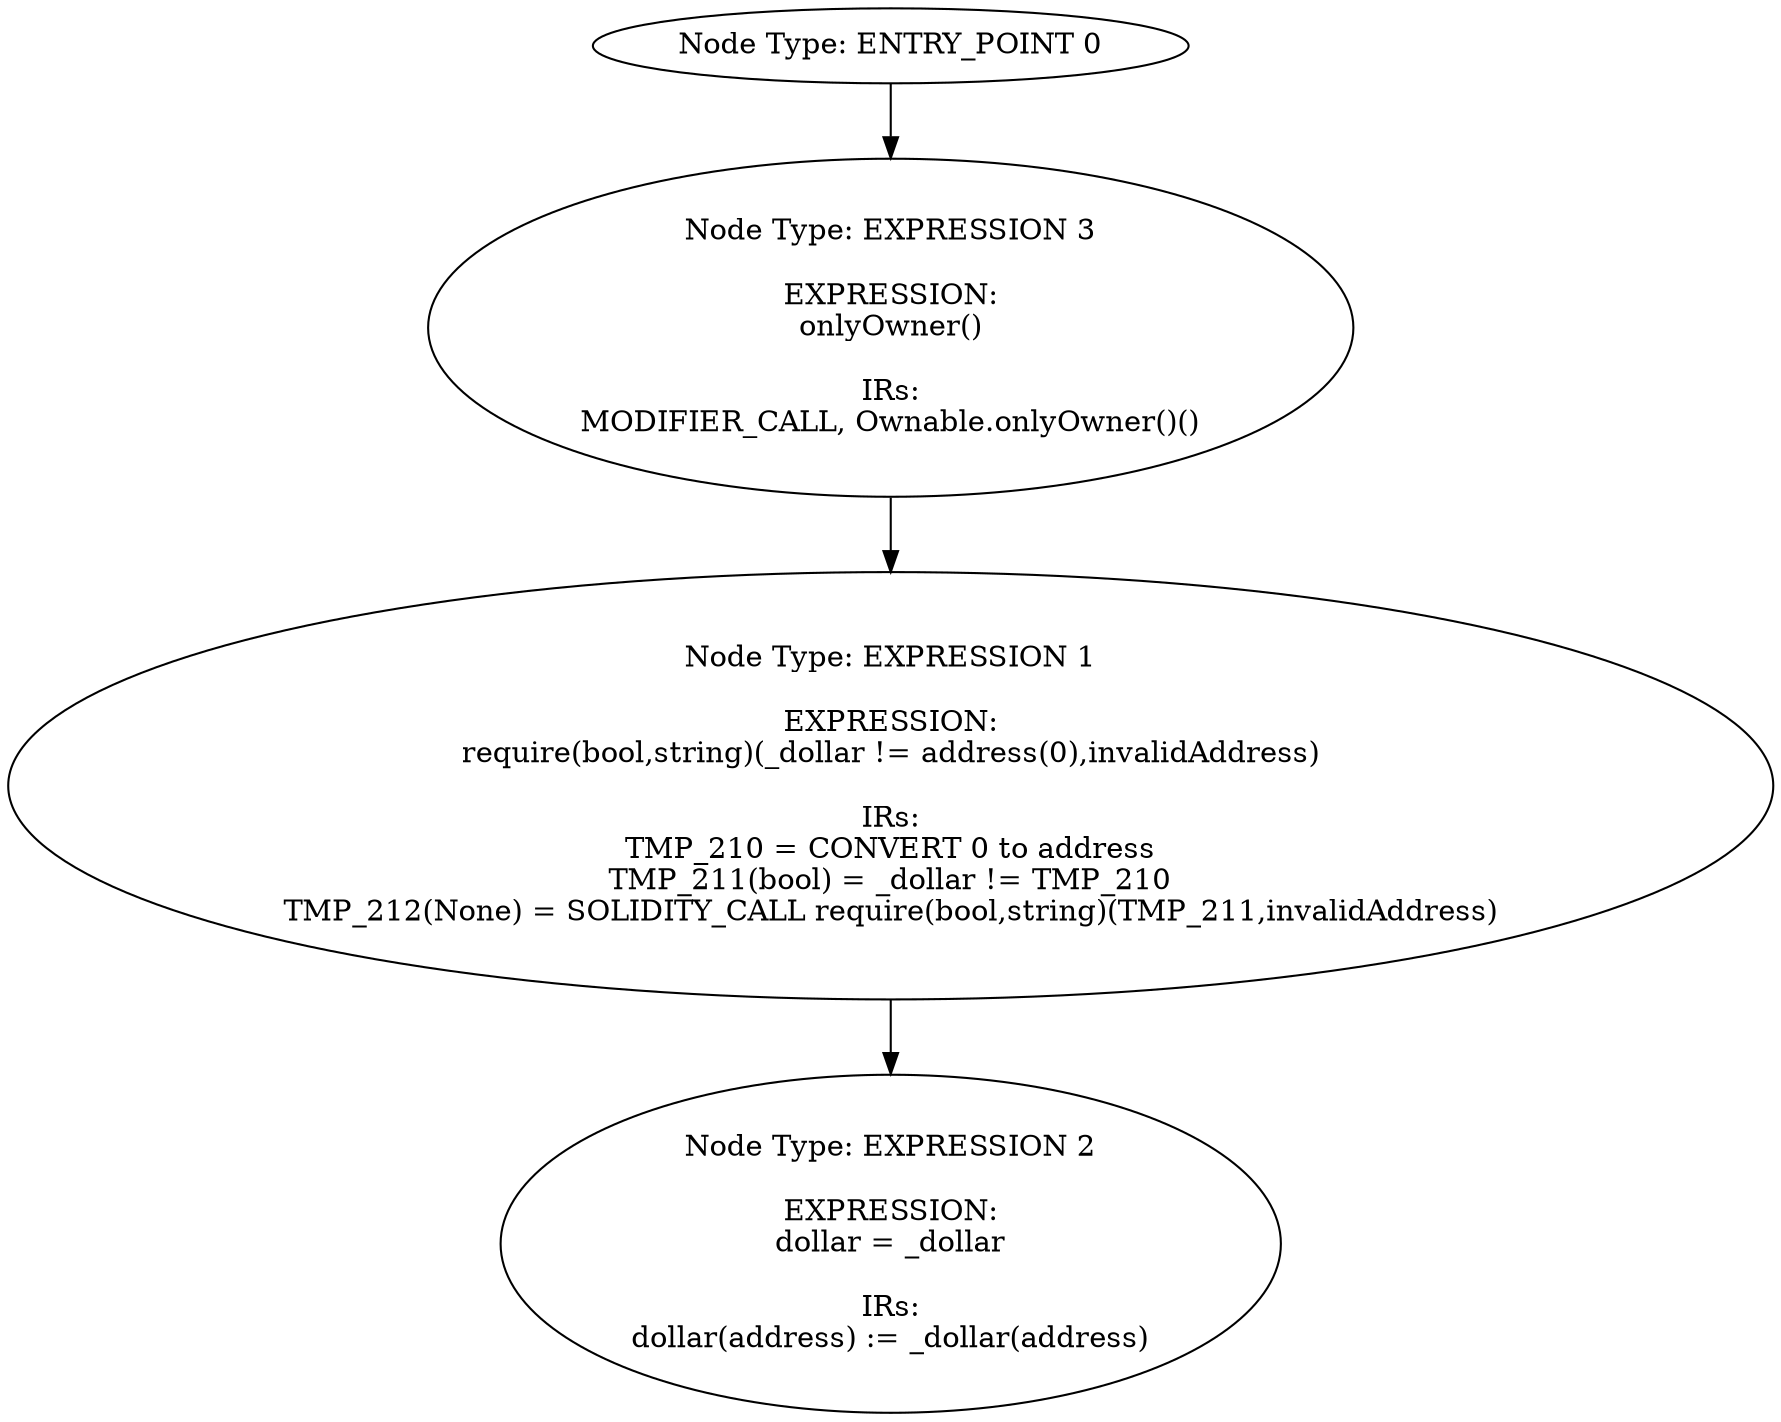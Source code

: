 digraph{
0[label="Node Type: ENTRY_POINT 0
"];
0->3;
1[label="Node Type: EXPRESSION 1

EXPRESSION:
require(bool,string)(_dollar != address(0),invalidAddress)

IRs:
TMP_210 = CONVERT 0 to address
TMP_211(bool) = _dollar != TMP_210
TMP_212(None) = SOLIDITY_CALL require(bool,string)(TMP_211,invalidAddress)"];
1->2;
2[label="Node Type: EXPRESSION 2

EXPRESSION:
dollar = _dollar

IRs:
dollar(address) := _dollar(address)"];
3[label="Node Type: EXPRESSION 3

EXPRESSION:
onlyOwner()

IRs:
MODIFIER_CALL, Ownable.onlyOwner()()"];
3->1;
}
